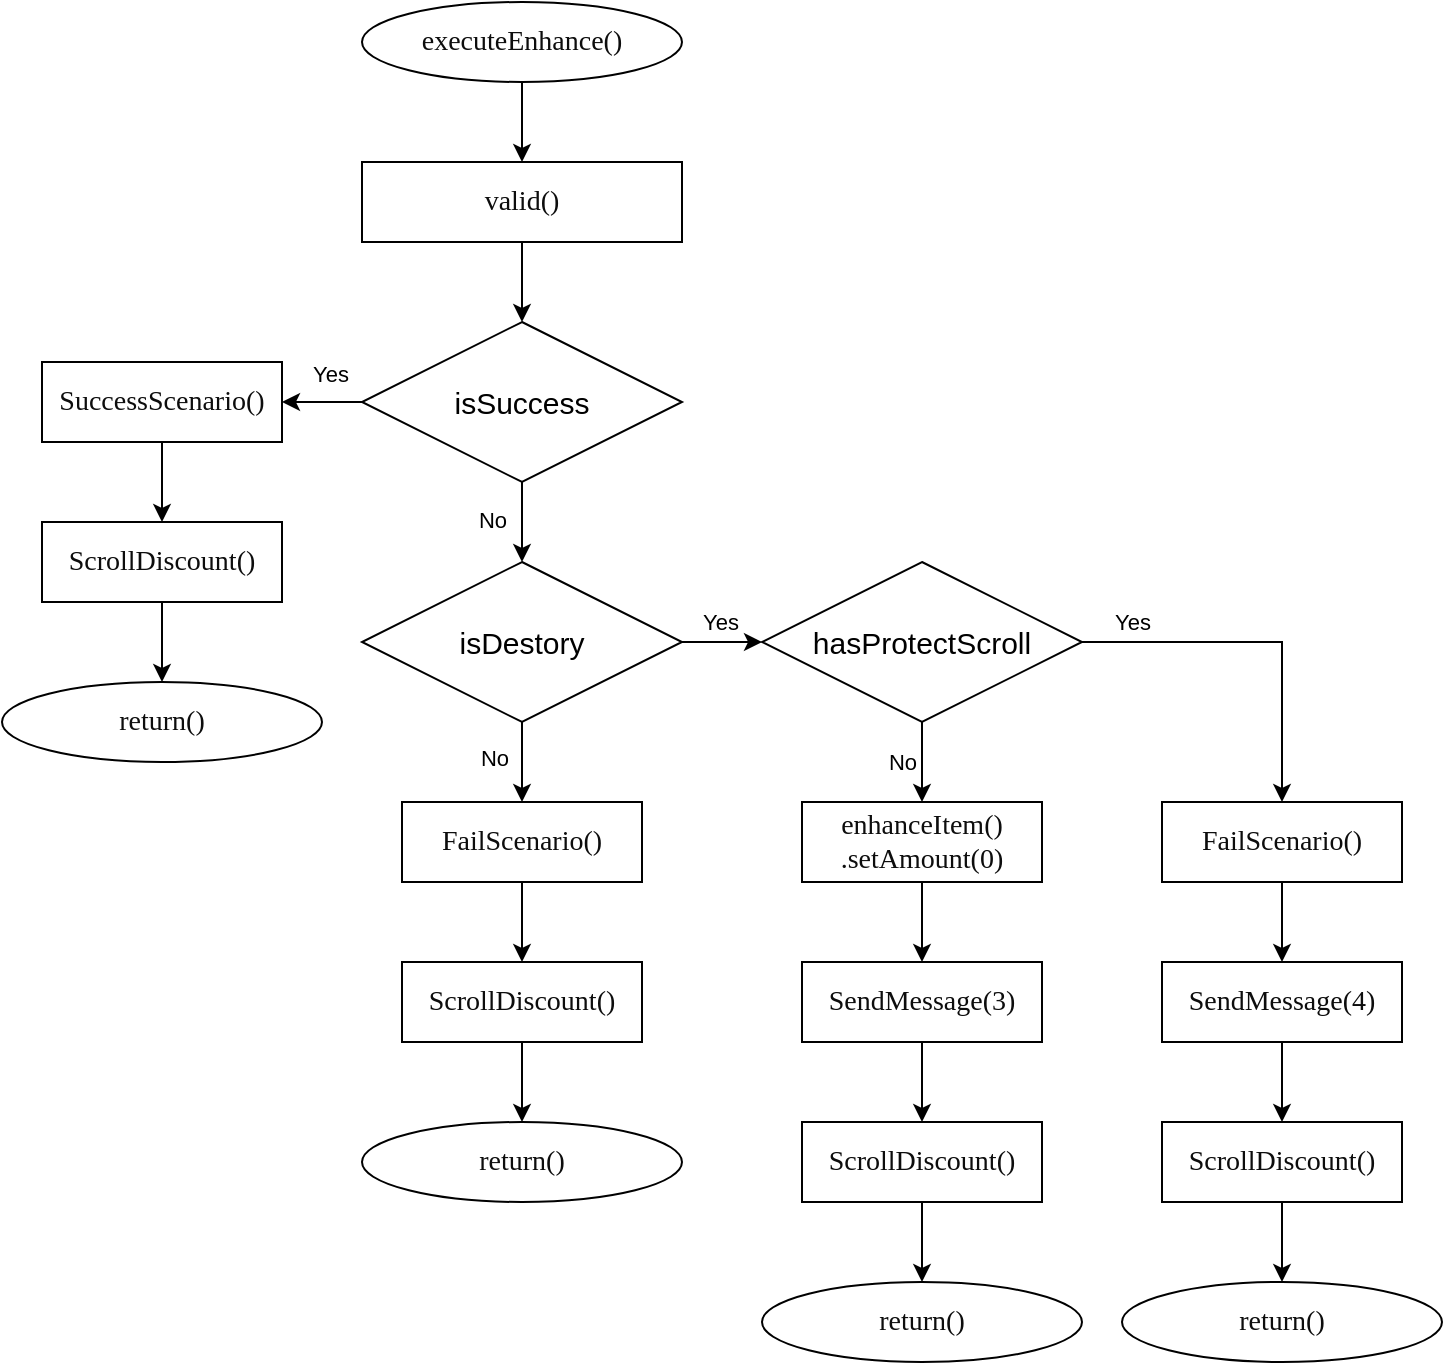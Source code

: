 <mxfile version="24.6.1" type="device">
  <diagram name="페이지-1" id="fXH3JviRdG-D-hOM04ia">
    <mxGraphModel dx="1687" dy="984" grid="1" gridSize="10" guides="1" tooltips="1" connect="1" arrows="1" fold="1" page="1" pageScale="1" pageWidth="827" pageHeight="1169" math="0" shadow="0">
      <root>
        <mxCell id="0" />
        <mxCell id="1" parent="0" />
        <mxCell id="73P63r-nSyk27EFvusmA-2" value="&lt;span style=&quot;color: rgb(13, 13, 13); font-family: &amp;quot;맑은 고딕&amp;quot;; font-size: 14px;&quot;&gt;executeEnhance()&lt;/span&gt;" style="ellipse;whiteSpace=wrap;html=1;" vertex="1" parent="1">
          <mxGeometry x="234" y="245" width="160" height="40" as="geometry" />
        </mxCell>
        <mxCell id="73P63r-nSyk27EFvusmA-4" style="edgeStyle=orthogonalEdgeStyle;rounded=0;orthogonalLoop=1;jettySize=auto;html=1;entryX=0.5;entryY=0;entryDx=0;entryDy=0;" edge="1" parent="1" source="73P63r-nSyk27EFvusmA-2" target="73P63r-nSyk27EFvusmA-8">
          <mxGeometry relative="1" as="geometry">
            <mxPoint x="314" y="325" as="targetPoint" />
          </mxGeometry>
        </mxCell>
        <mxCell id="73P63r-nSyk27EFvusmA-11" style="edgeStyle=orthogonalEdgeStyle;rounded=0;orthogonalLoop=1;jettySize=auto;html=1;entryX=0.5;entryY=0;entryDx=0;entryDy=0;" edge="1" parent="1" source="73P63r-nSyk27EFvusmA-8" target="73P63r-nSyk27EFvusmA-10">
          <mxGeometry relative="1" as="geometry" />
        </mxCell>
        <mxCell id="73P63r-nSyk27EFvusmA-8" value="&lt;span style=&quot;font-family: &amp;quot;맑은 고딕&amp;quot;; color: rgb(13, 13, 13);&quot;&gt;&lt;font style=&quot;font-size: 14px;&quot;&gt;valid()&lt;/font&gt;&lt;/span&gt;" style="rounded=0;whiteSpace=wrap;html=1;" vertex="1" parent="1">
          <mxGeometry x="234" y="325" width="160" height="40" as="geometry" />
        </mxCell>
        <mxCell id="73P63r-nSyk27EFvusmA-12" style="edgeStyle=orthogonalEdgeStyle;rounded=0;orthogonalLoop=1;jettySize=auto;html=1;exitX=0.5;exitY=1;exitDx=0;exitDy=0;entryX=0.5;entryY=0;entryDx=0;entryDy=0;" edge="1" parent="1" source="73P63r-nSyk27EFvusmA-10" target="73P63r-nSyk27EFvusmA-17">
          <mxGeometry relative="1" as="geometry">
            <mxPoint x="424" y="445" as="targetPoint" />
            <mxPoint x="394" y="442" as="sourcePoint" />
          </mxGeometry>
        </mxCell>
        <mxCell id="73P63r-nSyk27EFvusmA-13" value="No" style="edgeLabel;html=1;align=center;verticalAlign=middle;resizable=0;points=[];" vertex="1" connectable="0" parent="73P63r-nSyk27EFvusmA-12">
          <mxGeometry x="-0.375" relative="1" as="geometry">
            <mxPoint x="-15" y="6" as="offset" />
          </mxGeometry>
        </mxCell>
        <mxCell id="73P63r-nSyk27EFvusmA-18" style="edgeStyle=orthogonalEdgeStyle;rounded=0;orthogonalLoop=1;jettySize=auto;html=1;entryX=1;entryY=0.5;entryDx=0;entryDy=0;" edge="1" parent="1" source="73P63r-nSyk27EFvusmA-10" target="73P63r-nSyk27EFvusmA-14">
          <mxGeometry relative="1" as="geometry">
            <mxPoint x="314" y="515" as="targetPoint" />
          </mxGeometry>
        </mxCell>
        <mxCell id="73P63r-nSyk27EFvusmA-19" value="Yes" style="edgeLabel;html=1;align=center;verticalAlign=middle;resizable=0;points=[];" vertex="1" connectable="0" parent="73P63r-nSyk27EFvusmA-18">
          <mxGeometry x="-0.1" y="-2" relative="1" as="geometry">
            <mxPoint x="2" y="-12" as="offset" />
          </mxGeometry>
        </mxCell>
        <mxCell id="73P63r-nSyk27EFvusmA-10" value="&lt;font style=&quot;font-size: 15px;&quot;&gt;isSuccess&lt;/font&gt;" style="rhombus;whiteSpace=wrap;html=1;" vertex="1" parent="1">
          <mxGeometry x="234" y="405" width="160" height="80" as="geometry" />
        </mxCell>
        <mxCell id="73P63r-nSyk27EFvusmA-16" style="edgeStyle=orthogonalEdgeStyle;rounded=0;orthogonalLoop=1;jettySize=auto;html=1;entryX=0.5;entryY=0;entryDx=0;entryDy=0;" edge="1" parent="1" source="73P63r-nSyk27EFvusmA-14" target="73P63r-nSyk27EFvusmA-15">
          <mxGeometry relative="1" as="geometry" />
        </mxCell>
        <mxCell id="73P63r-nSyk27EFvusmA-14" value="&lt;span style=&quot;font-family: &amp;quot;맑은 고딕&amp;quot;; color: rgb(13, 13, 13);&quot;&gt;&lt;font style=&quot;font-size: 14px;&quot;&gt;SuccessScenario()&lt;/font&gt;&lt;/span&gt;" style="rounded=0;whiteSpace=wrap;html=1;" vertex="1" parent="1">
          <mxGeometry x="74" y="425" width="120" height="40" as="geometry" />
        </mxCell>
        <mxCell id="73P63r-nSyk27EFvusmA-21" style="edgeStyle=orthogonalEdgeStyle;rounded=0;orthogonalLoop=1;jettySize=auto;html=1;entryX=0.5;entryY=0;entryDx=0;entryDy=0;" edge="1" parent="1" source="73P63r-nSyk27EFvusmA-15" target="73P63r-nSyk27EFvusmA-20">
          <mxGeometry relative="1" as="geometry">
            <mxPoint x="134" y="585.0" as="targetPoint" />
          </mxGeometry>
        </mxCell>
        <mxCell id="73P63r-nSyk27EFvusmA-15" value="&lt;span style=&quot;font-family: &amp;quot;맑은 고딕&amp;quot;; color: rgb(13, 13, 13);&quot;&gt;&lt;font style=&quot;font-size: 14px;&quot;&gt;ScrollDiscount()&lt;/font&gt;&lt;/span&gt;" style="rounded=0;whiteSpace=wrap;html=1;" vertex="1" parent="1">
          <mxGeometry x="74" y="505" width="120" height="40" as="geometry" />
        </mxCell>
        <mxCell id="73P63r-nSyk27EFvusmA-30" style="edgeStyle=orthogonalEdgeStyle;rounded=0;orthogonalLoop=1;jettySize=auto;html=1;entryX=0.5;entryY=0;entryDx=0;entryDy=0;exitX=0.5;exitY=1;exitDx=0;exitDy=0;" edge="1" parent="1" source="73P63r-nSyk27EFvusmA-17" target="73P63r-nSyk27EFvusmA-26">
          <mxGeometry relative="1" as="geometry" />
        </mxCell>
        <mxCell id="73P63r-nSyk27EFvusmA-31" value="No" style="edgeLabel;html=1;align=center;verticalAlign=middle;resizable=0;points=[];" vertex="1" connectable="0" parent="73P63r-nSyk27EFvusmA-30">
          <mxGeometry x="-0.731" relative="1" as="geometry">
            <mxPoint x="-14" y="12" as="offset" />
          </mxGeometry>
        </mxCell>
        <mxCell id="73P63r-nSyk27EFvusmA-46" style="edgeStyle=orthogonalEdgeStyle;rounded=0;orthogonalLoop=1;jettySize=auto;html=1;entryX=0;entryY=0.5;entryDx=0;entryDy=0;" edge="1" parent="1" source="73P63r-nSyk27EFvusmA-17" target="73P63r-nSyk27EFvusmA-45">
          <mxGeometry relative="1" as="geometry" />
        </mxCell>
        <mxCell id="73P63r-nSyk27EFvusmA-47" value="Yes" style="edgeLabel;html=1;align=center;verticalAlign=middle;resizable=0;points=[];" vertex="1" connectable="0" parent="73P63r-nSyk27EFvusmA-46">
          <mxGeometry x="-0.071" y="1" relative="1" as="geometry">
            <mxPoint y="-9" as="offset" />
          </mxGeometry>
        </mxCell>
        <mxCell id="73P63r-nSyk27EFvusmA-17" value="&lt;span style=&quot;font-size: 15px;&quot;&gt;isDestory&lt;/span&gt;" style="rhombus;whiteSpace=wrap;html=1;" vertex="1" parent="1">
          <mxGeometry x="234" y="525" width="160" height="80" as="geometry" />
        </mxCell>
        <mxCell id="73P63r-nSyk27EFvusmA-20" value="&lt;font face=&quot;맑은 고딕&quot; color=&quot;#0d0d0d&quot;&gt;&lt;span style=&quot;font-size: 14px;&quot;&gt;return()&lt;/span&gt;&lt;/font&gt;" style="ellipse;whiteSpace=wrap;html=1;" vertex="1" parent="1">
          <mxGeometry x="54" y="585" width="160" height="40" as="geometry" />
        </mxCell>
        <mxCell id="73P63r-nSyk27EFvusmA-25" style="edgeStyle=orthogonalEdgeStyle;rounded=0;orthogonalLoop=1;jettySize=auto;html=1;entryX=0.5;entryY=0;entryDx=0;entryDy=0;" edge="1" parent="1" source="73P63r-nSyk27EFvusmA-26" target="73P63r-nSyk27EFvusmA-28">
          <mxGeometry relative="1" as="geometry" />
        </mxCell>
        <mxCell id="73P63r-nSyk27EFvusmA-26" value="&lt;span style=&quot;font-family: &amp;quot;맑은 고딕&amp;quot;; color: rgb(13, 13, 13);&quot;&gt;&lt;font style=&quot;font-size: 14px;&quot;&gt;FailScenario()&lt;/font&gt;&lt;/span&gt;" style="rounded=0;whiteSpace=wrap;html=1;" vertex="1" parent="1">
          <mxGeometry x="254" y="645" width="120" height="40" as="geometry" />
        </mxCell>
        <mxCell id="73P63r-nSyk27EFvusmA-27" style="edgeStyle=orthogonalEdgeStyle;rounded=0;orthogonalLoop=1;jettySize=auto;html=1;entryX=0.5;entryY=0;entryDx=0;entryDy=0;" edge="1" parent="1" source="73P63r-nSyk27EFvusmA-28" target="73P63r-nSyk27EFvusmA-29">
          <mxGeometry relative="1" as="geometry" />
        </mxCell>
        <mxCell id="73P63r-nSyk27EFvusmA-28" value="&lt;span style=&quot;font-family: &amp;quot;맑은 고딕&amp;quot;; color: rgb(13, 13, 13);&quot;&gt;&lt;font style=&quot;font-size: 14px;&quot;&gt;ScrollDiscount()&lt;/font&gt;&lt;/span&gt;" style="rounded=0;whiteSpace=wrap;html=1;" vertex="1" parent="1">
          <mxGeometry x="254" y="725" width="120" height="40" as="geometry" />
        </mxCell>
        <mxCell id="73P63r-nSyk27EFvusmA-29" value="&lt;font face=&quot;맑은 고딕&quot; color=&quot;#0d0d0d&quot;&gt;&lt;span style=&quot;font-size: 14px;&quot;&gt;return()&lt;/span&gt;&lt;/font&gt;" style="ellipse;whiteSpace=wrap;html=1;" vertex="1" parent="1">
          <mxGeometry x="234" y="805" width="160" height="40" as="geometry" />
        </mxCell>
        <mxCell id="73P63r-nSyk27EFvusmA-49" style="edgeStyle=orthogonalEdgeStyle;rounded=0;orthogonalLoop=1;jettySize=auto;html=1;entryX=0.5;entryY=0;entryDx=0;entryDy=0;" edge="1" parent="1" source="73P63r-nSyk27EFvusmA-45" target="73P63r-nSyk27EFvusmA-48">
          <mxGeometry relative="1" as="geometry" />
        </mxCell>
        <mxCell id="73P63r-nSyk27EFvusmA-56" value="Yes" style="edgeLabel;html=1;align=center;verticalAlign=middle;resizable=0;points=[];" vertex="1" connectable="0" parent="73P63r-nSyk27EFvusmA-49">
          <mxGeometry x="-0.595" y="1" relative="1" as="geometry">
            <mxPoint x="-12" y="-9" as="offset" />
          </mxGeometry>
        </mxCell>
        <mxCell id="73P63r-nSyk27EFvusmA-58" style="edgeStyle=orthogonalEdgeStyle;rounded=0;orthogonalLoop=1;jettySize=auto;html=1;entryX=0.5;entryY=0;entryDx=0;entryDy=0;" edge="1" parent="1" source="73P63r-nSyk27EFvusmA-45" target="73P63r-nSyk27EFvusmA-57">
          <mxGeometry relative="1" as="geometry" />
        </mxCell>
        <mxCell id="73P63r-nSyk27EFvusmA-59" value="No" style="edgeLabel;html=1;align=center;verticalAlign=middle;resizable=0;points=[];" vertex="1" connectable="0" parent="73P63r-nSyk27EFvusmA-58">
          <mxGeometry x="-0.057" y="2" relative="1" as="geometry">
            <mxPoint x="-12" y="1" as="offset" />
          </mxGeometry>
        </mxCell>
        <mxCell id="73P63r-nSyk27EFvusmA-45" value="&lt;span style=&quot;font-size: 15px;&quot;&gt;hasProtectScroll&lt;/span&gt;" style="rhombus;whiteSpace=wrap;html=1;" vertex="1" parent="1">
          <mxGeometry x="434" y="525" width="160" height="80" as="geometry" />
        </mxCell>
        <mxCell id="73P63r-nSyk27EFvusmA-54" style="edgeStyle=orthogonalEdgeStyle;rounded=0;orthogonalLoop=1;jettySize=auto;html=1;entryX=0.5;entryY=0;entryDx=0;entryDy=0;" edge="1" parent="1" source="73P63r-nSyk27EFvusmA-48" target="73P63r-nSyk27EFvusmA-53">
          <mxGeometry relative="1" as="geometry" />
        </mxCell>
        <mxCell id="73P63r-nSyk27EFvusmA-48" value="&lt;span style=&quot;font-family: &amp;quot;맑은 고딕&amp;quot;; color: rgb(13, 13, 13);&quot;&gt;&lt;font style=&quot;font-size: 14px;&quot;&gt;FailScenario()&lt;/font&gt;&lt;/span&gt;" style="rounded=0;whiteSpace=wrap;html=1;" vertex="1" parent="1">
          <mxGeometry x="634" y="645" width="120" height="40" as="geometry" />
        </mxCell>
        <mxCell id="73P63r-nSyk27EFvusmA-50" style="edgeStyle=orthogonalEdgeStyle;rounded=0;orthogonalLoop=1;jettySize=auto;html=1;entryX=0.5;entryY=0;entryDx=0;entryDy=0;" edge="1" parent="1" source="73P63r-nSyk27EFvusmA-51" target="73P63r-nSyk27EFvusmA-52">
          <mxGeometry relative="1" as="geometry" />
        </mxCell>
        <mxCell id="73P63r-nSyk27EFvusmA-51" value="&lt;span style=&quot;font-family: &amp;quot;맑은 고딕&amp;quot;; color: rgb(13, 13, 13);&quot;&gt;&lt;font style=&quot;font-size: 14px;&quot;&gt;ScrollDiscount()&lt;/font&gt;&lt;/span&gt;" style="rounded=0;whiteSpace=wrap;html=1;" vertex="1" parent="1">
          <mxGeometry x="634" y="805" width="120" height="40" as="geometry" />
        </mxCell>
        <mxCell id="73P63r-nSyk27EFvusmA-52" value="&lt;font face=&quot;맑은 고딕&quot; color=&quot;#0d0d0d&quot;&gt;&lt;span style=&quot;font-size: 14px;&quot;&gt;return()&lt;/span&gt;&lt;/font&gt;" style="ellipse;whiteSpace=wrap;html=1;" vertex="1" parent="1">
          <mxGeometry x="614" y="885" width="160" height="40" as="geometry" />
        </mxCell>
        <mxCell id="73P63r-nSyk27EFvusmA-55" style="edgeStyle=orthogonalEdgeStyle;rounded=0;orthogonalLoop=1;jettySize=auto;html=1;entryX=0.5;entryY=0;entryDx=0;entryDy=0;" edge="1" parent="1" source="73P63r-nSyk27EFvusmA-53" target="73P63r-nSyk27EFvusmA-51">
          <mxGeometry relative="1" as="geometry" />
        </mxCell>
        <mxCell id="73P63r-nSyk27EFvusmA-53" value="&lt;font face=&quot;맑은 고딕&quot; color=&quot;#0d0d0d&quot;&gt;&lt;span style=&quot;font-size: 14px;&quot;&gt;SendMessage(4)&lt;/span&gt;&lt;/font&gt;" style="rounded=0;whiteSpace=wrap;html=1;" vertex="1" parent="1">
          <mxGeometry x="634" y="725" width="120" height="40" as="geometry" />
        </mxCell>
        <mxCell id="73P63r-nSyk27EFvusmA-65" style="edgeStyle=orthogonalEdgeStyle;rounded=0;orthogonalLoop=1;jettySize=auto;html=1;entryX=0.5;entryY=0;entryDx=0;entryDy=0;" edge="1" parent="1" source="73P63r-nSyk27EFvusmA-57" target="73P63r-nSyk27EFvusmA-64">
          <mxGeometry relative="1" as="geometry" />
        </mxCell>
        <mxCell id="73P63r-nSyk27EFvusmA-57" value="&lt;font face=&quot;맑은 고딕&quot; color=&quot;#0d0d0d&quot;&gt;&lt;span style=&quot;font-size: 14px;&quot;&gt;enhanceItem()&lt;/span&gt;&lt;/font&gt;&lt;div&gt;&lt;font face=&quot;맑은 고딕&quot; color=&quot;#0d0d0d&quot;&gt;&lt;span style=&quot;font-size: 14px;&quot;&gt;.setAmount(0)&lt;/span&gt;&lt;/font&gt;&lt;/div&gt;" style="rounded=0;whiteSpace=wrap;html=1;" vertex="1" parent="1">
          <mxGeometry x="454" y="645" width="120" height="40" as="geometry" />
        </mxCell>
        <mxCell id="73P63r-nSyk27EFvusmA-60" style="edgeStyle=orthogonalEdgeStyle;rounded=0;orthogonalLoop=1;jettySize=auto;html=1;entryX=0.5;entryY=0;entryDx=0;entryDy=0;" edge="1" parent="1" source="73P63r-nSyk27EFvusmA-61" target="73P63r-nSyk27EFvusmA-62">
          <mxGeometry relative="1" as="geometry" />
        </mxCell>
        <mxCell id="73P63r-nSyk27EFvusmA-61" value="&lt;span style=&quot;font-family: &amp;quot;맑은 고딕&amp;quot;; color: rgb(13, 13, 13);&quot;&gt;&lt;font style=&quot;font-size: 14px;&quot;&gt;ScrollDiscount()&lt;/font&gt;&lt;/span&gt;" style="rounded=0;whiteSpace=wrap;html=1;" vertex="1" parent="1">
          <mxGeometry x="454" y="805" width="120" height="40" as="geometry" />
        </mxCell>
        <mxCell id="73P63r-nSyk27EFvusmA-62" value="&lt;font face=&quot;맑은 고딕&quot; color=&quot;#0d0d0d&quot;&gt;&lt;span style=&quot;font-size: 14px;&quot;&gt;return()&lt;/span&gt;&lt;/font&gt;" style="ellipse;whiteSpace=wrap;html=1;" vertex="1" parent="1">
          <mxGeometry x="434" y="885" width="160" height="40" as="geometry" />
        </mxCell>
        <mxCell id="73P63r-nSyk27EFvusmA-63" style="edgeStyle=orthogonalEdgeStyle;rounded=0;orthogonalLoop=1;jettySize=auto;html=1;entryX=0.5;entryY=0;entryDx=0;entryDy=0;" edge="1" parent="1" source="73P63r-nSyk27EFvusmA-64" target="73P63r-nSyk27EFvusmA-61">
          <mxGeometry relative="1" as="geometry" />
        </mxCell>
        <mxCell id="73P63r-nSyk27EFvusmA-64" value="&lt;font face=&quot;맑은 고딕&quot; color=&quot;#0d0d0d&quot;&gt;&lt;span style=&quot;font-size: 14px;&quot;&gt;SendMessage(3)&lt;/span&gt;&lt;/font&gt;" style="rounded=0;whiteSpace=wrap;html=1;" vertex="1" parent="1">
          <mxGeometry x="454" y="725" width="120" height="40" as="geometry" />
        </mxCell>
      </root>
    </mxGraphModel>
  </diagram>
</mxfile>
